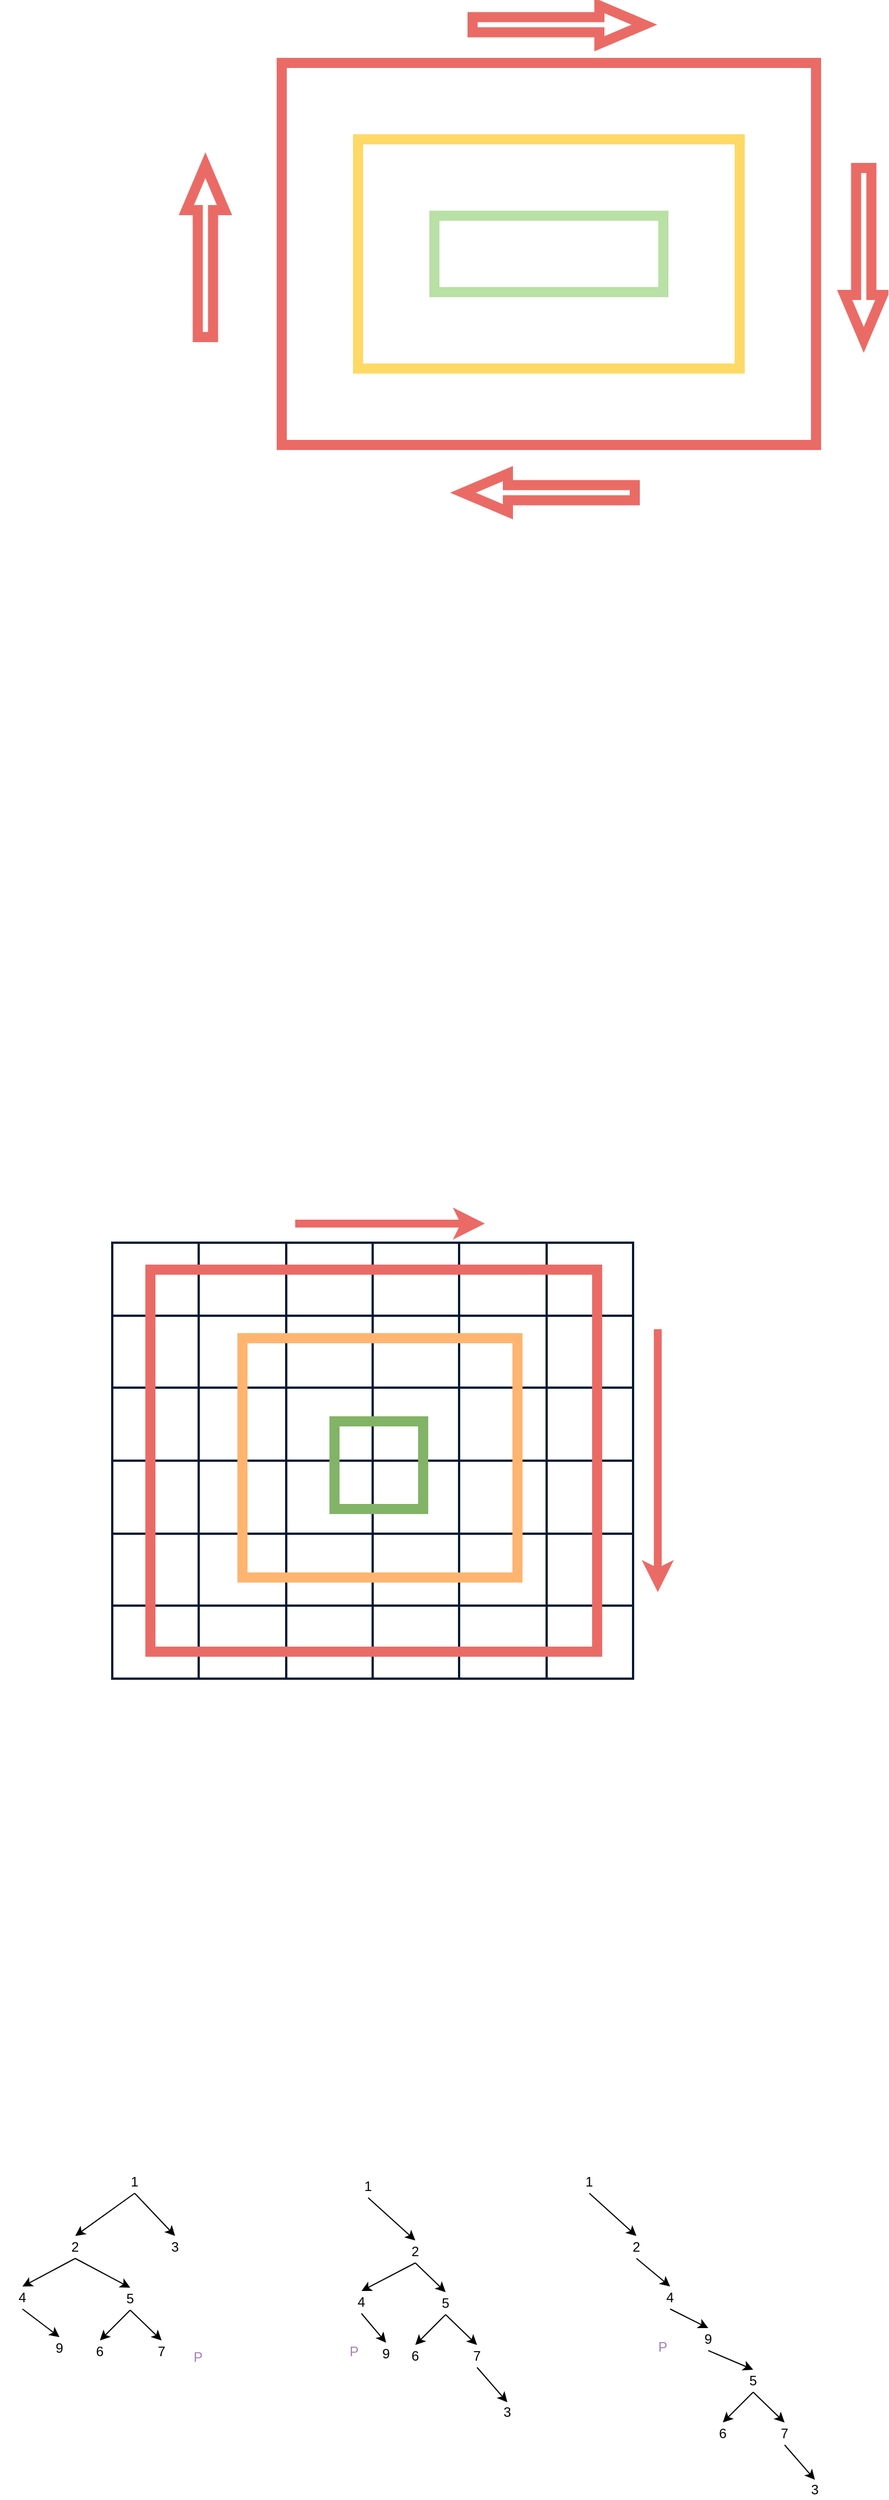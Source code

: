 <mxfile version="15.2.9" type="github">
  <diagram id="U9qS648LNUdXtWwY6QcD" name="Page-1">
    <mxGraphModel dx="1038" dy="547" grid="0" gridSize="17" guides="1" tooltips="1" connect="1" arrows="1" fold="1" page="1" pageScale="1" pageWidth="827" pageHeight="1169" math="0" shadow="0">
      <root>
        <mxCell id="0" />
        <mxCell id="1" parent="0" />
        <mxCell id="KkrfMwuoCl2bvRBsmuHm-3" value="" style="rounded=0;whiteSpace=wrap;html=1;fillColor=none;strokeWidth=9;strokeColor=#EA6B66;" parent="1" vertex="1">
          <mxGeometry x="306" y="170" width="476" height="340" as="geometry" />
        </mxCell>
        <mxCell id="KkrfMwuoCl2bvRBsmuHm-4" value="" style="rounded=0;whiteSpace=wrap;html=1;fillColor=none;strokeWidth=9;strokeColor=#FFD966;" parent="1" vertex="1">
          <mxGeometry x="374" y="238" width="340" height="204" as="geometry" />
        </mxCell>
        <mxCell id="KkrfMwuoCl2bvRBsmuHm-5" value="" style="rounded=0;whiteSpace=wrap;html=1;fillColor=none;strokeWidth=9;strokeColor=#B9E0A5;" parent="1" vertex="1">
          <mxGeometry x="442" y="306" width="204" height="68" as="geometry" />
        </mxCell>
        <mxCell id="KkrfMwuoCl2bvRBsmuHm-6" value="" style="html=1;shadow=0;dashed=0;align=center;verticalAlign=middle;shape=mxgraph.arrows2.arrow;dy=0.6;dx=40;notch=0;strokeWidth=9;fillColor=none;strokeColor=#EA6B66;" parent="1" vertex="1">
          <mxGeometry x="476" y="119" width="153" height="34" as="geometry" />
        </mxCell>
        <mxCell id="KkrfMwuoCl2bvRBsmuHm-7" value="" style="html=1;shadow=0;dashed=0;align=center;verticalAlign=middle;shape=mxgraph.arrows2.arrow;dy=0.6;dx=40;notch=0;strokeWidth=9;fillColor=none;strokeColor=#EA6B66;rotation=90;" parent="1" vertex="1">
          <mxGeometry x="748" y="323" width="153" height="34" as="geometry" />
        </mxCell>
        <mxCell id="KkrfMwuoCl2bvRBsmuHm-8" value="" style="html=1;shadow=0;dashed=0;align=center;verticalAlign=middle;shape=mxgraph.arrows2.arrow;dy=0.6;dx=40;notch=0;strokeWidth=9;fillColor=none;strokeColor=#EA6B66;rotation=90;direction=south;" parent="1" vertex="1">
          <mxGeometry x="527" y="476" width="34" height="153" as="geometry" />
        </mxCell>
        <mxCell id="KkrfMwuoCl2bvRBsmuHm-9" value="" style="html=1;shadow=0;dashed=0;align=center;verticalAlign=middle;shape=mxgraph.arrows2.arrow;dy=0.6;dx=40;notch=0;strokeWidth=9;fillColor=none;strokeColor=#EA6B66;rotation=-180;direction=south;" parent="1" vertex="1">
          <mxGeometry x="221" y="261" width="34" height="153" as="geometry" />
        </mxCell>
        <mxCell id="KkrfMwuoCl2bvRBsmuHm-11" value="" style="shape=table;html=1;whiteSpace=wrap;startSize=0;container=1;collapsible=0;childLayout=tableLayout;strokeWidth=2;fillColor=none;strokeColor=#001933;" parent="1" vertex="1">
          <mxGeometry x="155" y="1220" width="232" height="194" as="geometry" />
        </mxCell>
        <mxCell id="KkrfMwuoCl2bvRBsmuHm-12" value="" style="shape=partialRectangle;html=1;whiteSpace=wrap;collapsible=0;dropTarget=0;pointerEvents=0;fillColor=none;top=0;left=0;bottom=0;right=0;points=[[0,0.5],[1,0.5]];portConstraint=eastwest;" parent="KkrfMwuoCl2bvRBsmuHm-11" vertex="1">
          <mxGeometry width="232" height="65" as="geometry" />
        </mxCell>
        <mxCell id="KkrfMwuoCl2bvRBsmuHm-13" value="" style="shape=partialRectangle;html=1;whiteSpace=wrap;connectable=0;fillColor=none;top=0;left=0;bottom=0;right=0;overflow=hidden;pointerEvents=1;" parent="KkrfMwuoCl2bvRBsmuHm-12" vertex="1">
          <mxGeometry width="77" height="65" as="geometry" />
        </mxCell>
        <mxCell id="KkrfMwuoCl2bvRBsmuHm-14" value="" style="shape=partialRectangle;html=1;whiteSpace=wrap;connectable=0;fillColor=none;top=0;left=0;bottom=0;right=0;overflow=hidden;pointerEvents=1;" parent="KkrfMwuoCl2bvRBsmuHm-12" vertex="1">
          <mxGeometry x="77" width="78" height="65" as="geometry" />
        </mxCell>
        <mxCell id="KkrfMwuoCl2bvRBsmuHm-15" value="" style="shape=partialRectangle;html=1;whiteSpace=wrap;connectable=0;fillColor=none;top=0;left=0;bottom=0;right=0;overflow=hidden;pointerEvents=1;" parent="KkrfMwuoCl2bvRBsmuHm-12" vertex="1">
          <mxGeometry x="155" width="77" height="65" as="geometry" />
        </mxCell>
        <mxCell id="KkrfMwuoCl2bvRBsmuHm-16" value="" style="shape=partialRectangle;html=1;whiteSpace=wrap;collapsible=0;dropTarget=0;pointerEvents=0;fillColor=none;top=0;left=0;bottom=0;right=0;points=[[0,0.5],[1,0.5]];portConstraint=eastwest;" parent="KkrfMwuoCl2bvRBsmuHm-11" vertex="1">
          <mxGeometry y="65" width="232" height="64" as="geometry" />
        </mxCell>
        <mxCell id="KkrfMwuoCl2bvRBsmuHm-17" value="" style="shape=partialRectangle;html=1;whiteSpace=wrap;connectable=0;fillColor=none;top=0;left=0;bottom=0;right=0;overflow=hidden;pointerEvents=1;" parent="KkrfMwuoCl2bvRBsmuHm-16" vertex="1">
          <mxGeometry width="77" height="64" as="geometry" />
        </mxCell>
        <mxCell id="KkrfMwuoCl2bvRBsmuHm-18" value="" style="shape=partialRectangle;html=1;whiteSpace=wrap;connectable=0;fillColor=none;top=0;left=0;bottom=0;right=0;overflow=hidden;pointerEvents=1;" parent="KkrfMwuoCl2bvRBsmuHm-16" vertex="1">
          <mxGeometry x="77" width="78" height="64" as="geometry" />
        </mxCell>
        <mxCell id="KkrfMwuoCl2bvRBsmuHm-19" value="" style="shape=partialRectangle;html=1;whiteSpace=wrap;connectable=0;fillColor=none;top=0;left=0;bottom=0;right=0;overflow=hidden;pointerEvents=1;" parent="KkrfMwuoCl2bvRBsmuHm-16" vertex="1">
          <mxGeometry x="155" width="77" height="64" as="geometry" />
        </mxCell>
        <mxCell id="KkrfMwuoCl2bvRBsmuHm-20" value="" style="shape=partialRectangle;html=1;whiteSpace=wrap;collapsible=0;dropTarget=0;pointerEvents=0;fillColor=none;top=0;left=0;bottom=0;right=0;points=[[0,0.5],[1,0.5]];portConstraint=eastwest;" parent="KkrfMwuoCl2bvRBsmuHm-11" vertex="1">
          <mxGeometry y="129" width="232" height="65" as="geometry" />
        </mxCell>
        <mxCell id="KkrfMwuoCl2bvRBsmuHm-21" value="" style="shape=partialRectangle;html=1;whiteSpace=wrap;connectable=0;fillColor=none;top=0;left=0;bottom=0;right=0;overflow=hidden;pointerEvents=1;" parent="KkrfMwuoCl2bvRBsmuHm-20" vertex="1">
          <mxGeometry width="77" height="65" as="geometry" />
        </mxCell>
        <mxCell id="KkrfMwuoCl2bvRBsmuHm-22" value="" style="shape=partialRectangle;html=1;whiteSpace=wrap;connectable=0;fillColor=none;top=0;left=0;bottom=0;right=0;overflow=hidden;pointerEvents=1;" parent="KkrfMwuoCl2bvRBsmuHm-20" vertex="1">
          <mxGeometry x="77" width="78" height="65" as="geometry" />
        </mxCell>
        <mxCell id="KkrfMwuoCl2bvRBsmuHm-23" value="" style="shape=partialRectangle;html=1;whiteSpace=wrap;connectable=0;fillColor=none;top=0;left=0;bottom=0;right=0;overflow=hidden;pointerEvents=1;" parent="KkrfMwuoCl2bvRBsmuHm-20" vertex="1">
          <mxGeometry x="155" width="77" height="65" as="geometry" />
        </mxCell>
        <mxCell id="KkrfMwuoCl2bvRBsmuHm-24" value="" style="shape=table;html=1;whiteSpace=wrap;startSize=0;container=1;collapsible=0;childLayout=tableLayout;strokeWidth=2;fillColor=none;strokeColor=#001933;" parent="1" vertex="1">
          <mxGeometry x="387" y="1220" width="232" height="194" as="geometry" />
        </mxCell>
        <mxCell id="KkrfMwuoCl2bvRBsmuHm-25" value="" style="shape=partialRectangle;html=1;whiteSpace=wrap;collapsible=0;dropTarget=0;pointerEvents=0;fillColor=none;top=0;left=0;bottom=0;right=0;points=[[0,0.5],[1,0.5]];portConstraint=eastwest;" parent="KkrfMwuoCl2bvRBsmuHm-24" vertex="1">
          <mxGeometry width="232" height="65" as="geometry" />
        </mxCell>
        <mxCell id="KkrfMwuoCl2bvRBsmuHm-26" value="" style="shape=partialRectangle;html=1;whiteSpace=wrap;connectable=0;fillColor=none;top=0;left=0;bottom=0;right=0;overflow=hidden;pointerEvents=1;" parent="KkrfMwuoCl2bvRBsmuHm-25" vertex="1">
          <mxGeometry width="77" height="65" as="geometry" />
        </mxCell>
        <mxCell id="KkrfMwuoCl2bvRBsmuHm-27" value="" style="shape=partialRectangle;html=1;whiteSpace=wrap;connectable=0;fillColor=none;top=0;left=0;bottom=0;right=0;overflow=hidden;pointerEvents=1;" parent="KkrfMwuoCl2bvRBsmuHm-25" vertex="1">
          <mxGeometry x="77" width="78" height="65" as="geometry" />
        </mxCell>
        <mxCell id="KkrfMwuoCl2bvRBsmuHm-28" value="" style="shape=partialRectangle;html=1;whiteSpace=wrap;connectable=0;fillColor=none;top=0;left=0;bottom=0;right=0;overflow=hidden;pointerEvents=1;" parent="KkrfMwuoCl2bvRBsmuHm-25" vertex="1">
          <mxGeometry x="155" width="77" height="65" as="geometry" />
        </mxCell>
        <mxCell id="KkrfMwuoCl2bvRBsmuHm-29" value="" style="shape=partialRectangle;html=1;whiteSpace=wrap;collapsible=0;dropTarget=0;pointerEvents=0;fillColor=none;top=0;left=0;bottom=0;right=0;points=[[0,0.5],[1,0.5]];portConstraint=eastwest;" parent="KkrfMwuoCl2bvRBsmuHm-24" vertex="1">
          <mxGeometry y="65" width="232" height="64" as="geometry" />
        </mxCell>
        <mxCell id="KkrfMwuoCl2bvRBsmuHm-30" value="" style="shape=partialRectangle;html=1;whiteSpace=wrap;connectable=0;fillColor=none;top=0;left=0;bottom=0;right=0;overflow=hidden;pointerEvents=1;" parent="KkrfMwuoCl2bvRBsmuHm-29" vertex="1">
          <mxGeometry width="77" height="64" as="geometry" />
        </mxCell>
        <mxCell id="KkrfMwuoCl2bvRBsmuHm-31" value="" style="shape=partialRectangle;html=1;whiteSpace=wrap;connectable=0;fillColor=none;top=0;left=0;bottom=0;right=0;overflow=hidden;pointerEvents=1;" parent="KkrfMwuoCl2bvRBsmuHm-29" vertex="1">
          <mxGeometry x="77" width="78" height="64" as="geometry" />
        </mxCell>
        <mxCell id="KkrfMwuoCl2bvRBsmuHm-32" value="" style="shape=partialRectangle;html=1;whiteSpace=wrap;connectable=0;fillColor=none;top=0;left=0;bottom=0;right=0;overflow=hidden;pointerEvents=1;" parent="KkrfMwuoCl2bvRBsmuHm-29" vertex="1">
          <mxGeometry x="155" width="77" height="64" as="geometry" />
        </mxCell>
        <mxCell id="KkrfMwuoCl2bvRBsmuHm-33" value="" style="shape=partialRectangle;html=1;whiteSpace=wrap;collapsible=0;dropTarget=0;pointerEvents=0;fillColor=none;top=0;left=0;bottom=0;right=0;points=[[0,0.5],[1,0.5]];portConstraint=eastwest;" parent="KkrfMwuoCl2bvRBsmuHm-24" vertex="1">
          <mxGeometry y="129" width="232" height="65" as="geometry" />
        </mxCell>
        <mxCell id="KkrfMwuoCl2bvRBsmuHm-34" value="" style="shape=partialRectangle;html=1;whiteSpace=wrap;connectable=0;fillColor=none;top=0;left=0;bottom=0;right=0;overflow=hidden;pointerEvents=1;" parent="KkrfMwuoCl2bvRBsmuHm-33" vertex="1">
          <mxGeometry width="77" height="65" as="geometry" />
        </mxCell>
        <mxCell id="KkrfMwuoCl2bvRBsmuHm-35" value="" style="shape=partialRectangle;html=1;whiteSpace=wrap;connectable=0;fillColor=none;top=0;left=0;bottom=0;right=0;overflow=hidden;pointerEvents=1;" parent="KkrfMwuoCl2bvRBsmuHm-33" vertex="1">
          <mxGeometry x="77" width="78" height="65" as="geometry" />
        </mxCell>
        <mxCell id="KkrfMwuoCl2bvRBsmuHm-36" value="" style="shape=partialRectangle;html=1;whiteSpace=wrap;connectable=0;fillColor=none;top=0;left=0;bottom=0;right=0;overflow=hidden;pointerEvents=1;" parent="KkrfMwuoCl2bvRBsmuHm-33" vertex="1">
          <mxGeometry x="155" width="77" height="65" as="geometry" />
        </mxCell>
        <mxCell id="KkrfMwuoCl2bvRBsmuHm-37" value="" style="shape=table;html=1;whiteSpace=wrap;startSize=0;container=1;collapsible=0;childLayout=tableLayout;strokeWidth=2;fillColor=none;strokeColor=#001933;" parent="1" vertex="1">
          <mxGeometry x="155" y="1414" width="232" height="194" as="geometry" />
        </mxCell>
        <mxCell id="KkrfMwuoCl2bvRBsmuHm-38" value="" style="shape=partialRectangle;html=1;whiteSpace=wrap;collapsible=0;dropTarget=0;pointerEvents=0;fillColor=none;top=0;left=0;bottom=0;right=0;points=[[0,0.5],[1,0.5]];portConstraint=eastwest;" parent="KkrfMwuoCl2bvRBsmuHm-37" vertex="1">
          <mxGeometry width="232" height="65" as="geometry" />
        </mxCell>
        <mxCell id="KkrfMwuoCl2bvRBsmuHm-39" value="" style="shape=partialRectangle;html=1;whiteSpace=wrap;connectable=0;fillColor=none;top=0;left=0;bottom=0;right=0;overflow=hidden;pointerEvents=1;" parent="KkrfMwuoCl2bvRBsmuHm-38" vertex="1">
          <mxGeometry width="77" height="65" as="geometry" />
        </mxCell>
        <mxCell id="KkrfMwuoCl2bvRBsmuHm-40" value="" style="shape=partialRectangle;html=1;whiteSpace=wrap;connectable=0;fillColor=none;top=0;left=0;bottom=0;right=0;overflow=hidden;pointerEvents=1;" parent="KkrfMwuoCl2bvRBsmuHm-38" vertex="1">
          <mxGeometry x="77" width="78" height="65" as="geometry" />
        </mxCell>
        <mxCell id="KkrfMwuoCl2bvRBsmuHm-41" value="" style="shape=partialRectangle;html=1;whiteSpace=wrap;connectable=0;fillColor=none;top=0;left=0;bottom=0;right=0;overflow=hidden;pointerEvents=1;" parent="KkrfMwuoCl2bvRBsmuHm-38" vertex="1">
          <mxGeometry x="155" width="77" height="65" as="geometry" />
        </mxCell>
        <mxCell id="KkrfMwuoCl2bvRBsmuHm-42" value="" style="shape=partialRectangle;html=1;whiteSpace=wrap;collapsible=0;dropTarget=0;pointerEvents=0;fillColor=none;top=0;left=0;bottom=0;right=0;points=[[0,0.5],[1,0.5]];portConstraint=eastwest;" parent="KkrfMwuoCl2bvRBsmuHm-37" vertex="1">
          <mxGeometry y="65" width="232" height="64" as="geometry" />
        </mxCell>
        <mxCell id="KkrfMwuoCl2bvRBsmuHm-43" value="" style="shape=partialRectangle;html=1;whiteSpace=wrap;connectable=0;fillColor=none;top=0;left=0;bottom=0;right=0;overflow=hidden;pointerEvents=1;" parent="KkrfMwuoCl2bvRBsmuHm-42" vertex="1">
          <mxGeometry width="77" height="64" as="geometry" />
        </mxCell>
        <mxCell id="KkrfMwuoCl2bvRBsmuHm-44" value="" style="shape=partialRectangle;html=1;whiteSpace=wrap;connectable=0;fillColor=none;top=0;left=0;bottom=0;right=0;overflow=hidden;pointerEvents=1;" parent="KkrfMwuoCl2bvRBsmuHm-42" vertex="1">
          <mxGeometry x="77" width="78" height="64" as="geometry" />
        </mxCell>
        <mxCell id="KkrfMwuoCl2bvRBsmuHm-45" value="" style="shape=partialRectangle;html=1;whiteSpace=wrap;connectable=0;fillColor=none;top=0;left=0;bottom=0;right=0;overflow=hidden;pointerEvents=1;" parent="KkrfMwuoCl2bvRBsmuHm-42" vertex="1">
          <mxGeometry x="155" width="77" height="64" as="geometry" />
        </mxCell>
        <mxCell id="KkrfMwuoCl2bvRBsmuHm-46" value="" style="shape=partialRectangle;html=1;whiteSpace=wrap;collapsible=0;dropTarget=0;pointerEvents=0;fillColor=none;top=0;left=0;bottom=0;right=0;points=[[0,0.5],[1,0.5]];portConstraint=eastwest;" parent="KkrfMwuoCl2bvRBsmuHm-37" vertex="1">
          <mxGeometry y="129" width="232" height="65" as="geometry" />
        </mxCell>
        <mxCell id="KkrfMwuoCl2bvRBsmuHm-47" value="" style="shape=partialRectangle;html=1;whiteSpace=wrap;connectable=0;fillColor=none;top=0;left=0;bottom=0;right=0;overflow=hidden;pointerEvents=1;" parent="KkrfMwuoCl2bvRBsmuHm-46" vertex="1">
          <mxGeometry width="77" height="65" as="geometry" />
        </mxCell>
        <mxCell id="KkrfMwuoCl2bvRBsmuHm-48" value="" style="shape=partialRectangle;html=1;whiteSpace=wrap;connectable=0;fillColor=none;top=0;left=0;bottom=0;right=0;overflow=hidden;pointerEvents=1;" parent="KkrfMwuoCl2bvRBsmuHm-46" vertex="1">
          <mxGeometry x="77" width="78" height="65" as="geometry" />
        </mxCell>
        <mxCell id="KkrfMwuoCl2bvRBsmuHm-49" value="" style="shape=partialRectangle;html=1;whiteSpace=wrap;connectable=0;fillColor=none;top=0;left=0;bottom=0;right=0;overflow=hidden;pointerEvents=1;" parent="KkrfMwuoCl2bvRBsmuHm-46" vertex="1">
          <mxGeometry x="155" width="77" height="65" as="geometry" />
        </mxCell>
        <mxCell id="KkrfMwuoCl2bvRBsmuHm-50" value="" style="shape=table;html=1;whiteSpace=wrap;startSize=0;container=1;collapsible=0;childLayout=tableLayout;strokeWidth=2;fillColor=none;strokeColor=#001933;" parent="1" vertex="1">
          <mxGeometry x="387" y="1414" width="232" height="194" as="geometry" />
        </mxCell>
        <mxCell id="KkrfMwuoCl2bvRBsmuHm-51" value="" style="shape=partialRectangle;html=1;whiteSpace=wrap;collapsible=0;dropTarget=0;pointerEvents=0;fillColor=none;top=0;left=0;bottom=0;right=0;points=[[0,0.5],[1,0.5]];portConstraint=eastwest;" parent="KkrfMwuoCl2bvRBsmuHm-50" vertex="1">
          <mxGeometry width="232" height="65" as="geometry" />
        </mxCell>
        <mxCell id="KkrfMwuoCl2bvRBsmuHm-52" value="" style="shape=partialRectangle;html=1;whiteSpace=wrap;connectable=0;fillColor=none;top=0;left=0;bottom=0;right=0;overflow=hidden;pointerEvents=1;" parent="KkrfMwuoCl2bvRBsmuHm-51" vertex="1">
          <mxGeometry width="77" height="65" as="geometry" />
        </mxCell>
        <mxCell id="KkrfMwuoCl2bvRBsmuHm-53" value="" style="shape=partialRectangle;html=1;whiteSpace=wrap;connectable=0;fillColor=none;top=0;left=0;bottom=0;right=0;overflow=hidden;pointerEvents=1;" parent="KkrfMwuoCl2bvRBsmuHm-51" vertex="1">
          <mxGeometry x="77" width="78" height="65" as="geometry" />
        </mxCell>
        <mxCell id="KkrfMwuoCl2bvRBsmuHm-54" value="" style="shape=partialRectangle;html=1;whiteSpace=wrap;connectable=0;fillColor=none;top=0;left=0;bottom=0;right=0;overflow=hidden;pointerEvents=1;" parent="KkrfMwuoCl2bvRBsmuHm-51" vertex="1">
          <mxGeometry x="155" width="77" height="65" as="geometry" />
        </mxCell>
        <mxCell id="KkrfMwuoCl2bvRBsmuHm-55" value="" style="shape=partialRectangle;html=1;whiteSpace=wrap;collapsible=0;dropTarget=0;pointerEvents=0;fillColor=none;top=0;left=0;bottom=0;right=0;points=[[0,0.5],[1,0.5]];portConstraint=eastwest;" parent="KkrfMwuoCl2bvRBsmuHm-50" vertex="1">
          <mxGeometry y="65" width="232" height="64" as="geometry" />
        </mxCell>
        <mxCell id="KkrfMwuoCl2bvRBsmuHm-56" value="" style="shape=partialRectangle;html=1;whiteSpace=wrap;connectable=0;fillColor=none;top=0;left=0;bottom=0;right=0;overflow=hidden;pointerEvents=1;" parent="KkrfMwuoCl2bvRBsmuHm-55" vertex="1">
          <mxGeometry width="77" height="64" as="geometry" />
        </mxCell>
        <mxCell id="KkrfMwuoCl2bvRBsmuHm-57" value="" style="shape=partialRectangle;html=1;whiteSpace=wrap;connectable=0;fillColor=none;top=0;left=0;bottom=0;right=0;overflow=hidden;pointerEvents=1;" parent="KkrfMwuoCl2bvRBsmuHm-55" vertex="1">
          <mxGeometry x="77" width="78" height="64" as="geometry" />
        </mxCell>
        <mxCell id="KkrfMwuoCl2bvRBsmuHm-58" value="" style="shape=partialRectangle;html=1;whiteSpace=wrap;connectable=0;fillColor=none;top=0;left=0;bottom=0;right=0;overflow=hidden;pointerEvents=1;" parent="KkrfMwuoCl2bvRBsmuHm-55" vertex="1">
          <mxGeometry x="155" width="77" height="64" as="geometry" />
        </mxCell>
        <mxCell id="KkrfMwuoCl2bvRBsmuHm-59" value="" style="shape=partialRectangle;html=1;whiteSpace=wrap;collapsible=0;dropTarget=0;pointerEvents=0;fillColor=none;top=0;left=0;bottom=0;right=0;points=[[0,0.5],[1,0.5]];portConstraint=eastwest;" parent="KkrfMwuoCl2bvRBsmuHm-50" vertex="1">
          <mxGeometry y="129" width="232" height="65" as="geometry" />
        </mxCell>
        <mxCell id="KkrfMwuoCl2bvRBsmuHm-60" value="" style="shape=partialRectangle;html=1;whiteSpace=wrap;connectable=0;fillColor=none;top=0;left=0;bottom=0;right=0;overflow=hidden;pointerEvents=1;" parent="KkrfMwuoCl2bvRBsmuHm-59" vertex="1">
          <mxGeometry width="77" height="65" as="geometry" />
        </mxCell>
        <mxCell id="KkrfMwuoCl2bvRBsmuHm-61" value="" style="shape=partialRectangle;html=1;whiteSpace=wrap;connectable=0;fillColor=none;top=0;left=0;bottom=0;right=0;overflow=hidden;pointerEvents=1;" parent="KkrfMwuoCl2bvRBsmuHm-59" vertex="1">
          <mxGeometry x="77" width="78" height="65" as="geometry" />
        </mxCell>
        <mxCell id="KkrfMwuoCl2bvRBsmuHm-62" value="" style="shape=partialRectangle;html=1;whiteSpace=wrap;connectable=0;fillColor=none;top=0;left=0;bottom=0;right=0;overflow=hidden;pointerEvents=1;" parent="KkrfMwuoCl2bvRBsmuHm-59" vertex="1">
          <mxGeometry x="155" width="77" height="65" as="geometry" />
        </mxCell>
        <mxCell id="KkrfMwuoCl2bvRBsmuHm-63" value="" style="rounded=0;whiteSpace=wrap;html=1;fillColor=none;strokeWidth=9;strokeColor=#EA6B66;" parent="1" vertex="1">
          <mxGeometry x="189" y="1244" width="398" height="340" as="geometry" />
        </mxCell>
        <mxCell id="KkrfMwuoCl2bvRBsmuHm-64" value="" style="rounded=0;whiteSpace=wrap;html=1;strokeWidth=9;fillColor=none;strokeColor=#FFB570;" parent="1" vertex="1">
          <mxGeometry x="271" y="1305" width="245" height="213" as="geometry" />
        </mxCell>
        <mxCell id="KkrfMwuoCl2bvRBsmuHm-65" value="" style="rounded=0;whiteSpace=wrap;html=1;strokeWidth=9;strokeColor=#82b366;fillColor=none;" parent="1" vertex="1">
          <mxGeometry x="353" y="1379" width="79" height="78" as="geometry" />
        </mxCell>
        <mxCell id="KkrfMwuoCl2bvRBsmuHm-66" value="" style="endArrow=classic;html=1;strokeColor=#EA6B66;strokeWidth=7;" parent="1" edge="1">
          <mxGeometry width="50" height="50" relative="1" as="geometry">
            <mxPoint x="318" y="1203" as="sourcePoint" />
            <mxPoint x="487" y="1203" as="targetPoint" />
          </mxGeometry>
        </mxCell>
        <mxCell id="KkrfMwuoCl2bvRBsmuHm-68" value="" style="endArrow=classic;html=1;strokeColor=#EA6B66;strokeWidth=7;" parent="1" edge="1">
          <mxGeometry width="50" height="50" relative="1" as="geometry">
            <mxPoint x="641" y="1297" as="sourcePoint" />
            <mxPoint x="641" y="1531" as="targetPoint" />
          </mxGeometry>
        </mxCell>
        <mxCell id="KplKHyqBT0ppSrYQ8UM7-11" style="edgeStyle=none;rounded=0;orthogonalLoop=1;jettySize=auto;html=1;exitX=0.5;exitY=1;exitDx=0;exitDy=0;entryX=0.5;entryY=0;entryDx=0;entryDy=0;" edge="1" parent="1" source="KplKHyqBT0ppSrYQ8UM7-1" target="KplKHyqBT0ppSrYQ8UM7-4">
          <mxGeometry relative="1" as="geometry" />
        </mxCell>
        <mxCell id="KplKHyqBT0ppSrYQ8UM7-1" value="1" style="text;html=1;strokeColor=none;fillColor=none;align=center;verticalAlign=middle;whiteSpace=wrap;rounded=0;" vertex="1" parent="1">
          <mxGeometry x="155" y="2046" width="40" height="20" as="geometry" />
        </mxCell>
        <mxCell id="KplKHyqBT0ppSrYQ8UM7-2" value="" style="endArrow=classic;html=1;exitX=0.5;exitY=1;exitDx=0;exitDy=0;entryX=0.5;entryY=0;entryDx=0;entryDy=0;" edge="1" parent="1" source="KplKHyqBT0ppSrYQ8UM7-1" target="KplKHyqBT0ppSrYQ8UM7-3">
          <mxGeometry width="50" height="50" relative="1" as="geometry">
            <mxPoint x="403" y="2305" as="sourcePoint" />
            <mxPoint x="152" y="2104" as="targetPoint" />
          </mxGeometry>
        </mxCell>
        <mxCell id="KplKHyqBT0ppSrYQ8UM7-9" style="rounded=0;orthogonalLoop=1;jettySize=auto;html=1;exitX=0.5;exitY=1;exitDx=0;exitDy=0;entryX=0.5;entryY=0;entryDx=0;entryDy=0;" edge="1" parent="1" source="KplKHyqBT0ppSrYQ8UM7-3" target="KplKHyqBT0ppSrYQ8UM7-5">
          <mxGeometry relative="1" as="geometry" />
        </mxCell>
        <mxCell id="KplKHyqBT0ppSrYQ8UM7-12" style="edgeStyle=none;rounded=0;orthogonalLoop=1;jettySize=auto;html=1;exitX=0.5;exitY=1;exitDx=0;exitDy=0;entryX=0.5;entryY=0;entryDx=0;entryDy=0;" edge="1" parent="1" source="KplKHyqBT0ppSrYQ8UM7-3" target="KplKHyqBT0ppSrYQ8UM7-6">
          <mxGeometry relative="1" as="geometry" />
        </mxCell>
        <mxCell id="KplKHyqBT0ppSrYQ8UM7-3" value="2" style="text;html=1;strokeColor=none;fillColor=none;align=center;verticalAlign=middle;whiteSpace=wrap;rounded=0;" vertex="1" parent="1">
          <mxGeometry x="102" y="2104" width="40" height="20" as="geometry" />
        </mxCell>
        <mxCell id="KplKHyqBT0ppSrYQ8UM7-4" value="3" style="text;html=1;strokeColor=none;fillColor=none;align=center;verticalAlign=middle;whiteSpace=wrap;rounded=0;" vertex="1" parent="1">
          <mxGeometry x="191" y="2104" width="40" height="20" as="geometry" />
        </mxCell>
        <mxCell id="KplKHyqBT0ppSrYQ8UM7-34" style="edgeStyle=none;rounded=0;orthogonalLoop=1;jettySize=auto;html=1;exitX=0.5;exitY=1;exitDx=0;exitDy=0;entryX=0.5;entryY=0;entryDx=0;entryDy=0;" edge="1" parent="1" source="KplKHyqBT0ppSrYQ8UM7-5" target="KplKHyqBT0ppSrYQ8UM7-33">
          <mxGeometry relative="1" as="geometry" />
        </mxCell>
        <mxCell id="KplKHyqBT0ppSrYQ8UM7-5" value="4&lt;span style=&quot;color: rgba(0 , 0 , 0 , 0) ; font-family: monospace ; font-size: 0px&quot;&gt;%3CmxGraphModel%3E%3Croot%3E%3CmxCell%20id%3D%220%22%2F%3E%3CmxCell%20id%3D%221%22%20parent%3D%220%22%2F%3E%3CmxCell%20id%3D%222%22%20value%3D%222%22%20style%3D%22text%3Bhtml%3D1%3BstrokeColor%3Dnone%3BfillColor%3Dnone%3Balign%3Dcenter%3BverticalAlign%3Dmiddle%3BwhiteSpace%3Dwrap%3Brounded%3D0%3B%22%20vertex%3D%221%22%20parent%3D%221%22%3E%3CmxGeometry%20x%3D%22244%22%20y%3D%222236%22%20width%3D%2240%22%20height%3D%2220%22%20as%3D%22geometry%22%2F%3E%3C%2FmxCell%3E%3C%2Froot%3E%3C%2FmxGraphModel%3E&lt;/span&gt;&lt;span style=&quot;color: rgba(0 , 0 , 0 , 0) ; font-family: monospace ; font-size: 0px&quot;&gt;%3CmxGraphModel%3E%3Croot%3E%3CmxCell%20id%3D%220%22%2F%3E%3CmxCell%20id%3D%221%22%20parent%3D%220%22%2F%3E%3CmxCell%20id%3D%222%22%20value%3D%222%22%20style%3D%22text%3Bhtml%3D1%3BstrokeColor%3Dnone%3BfillColor%3Dnone%3Balign%3Dcenter%3BverticalAlign%3Dmiddle%3BwhiteSpace%3Dwrap%3Brounded%3D0%3B%22%20vertex%3D%221%22%20parent%3D%221%22%3E%3CmxGeometry%20x%3D%22244%22%20y%3D%222236%22%20width%3D%2240%22%20height%3D%2220%22%20as%3D%22geometry%22%2F%3E%3C%2FmxCell%3E%3C%2Froot%3E%3C%2FmxGraphModel%3E&lt;/span&gt;" style="text;html=1;strokeColor=none;fillColor=none;align=center;verticalAlign=middle;whiteSpace=wrap;rounded=0;" vertex="1" parent="1">
          <mxGeometry x="55" y="2149" width="40" height="20" as="geometry" />
        </mxCell>
        <mxCell id="KplKHyqBT0ppSrYQ8UM7-13" style="edgeStyle=none;rounded=0;orthogonalLoop=1;jettySize=auto;html=1;exitX=0.5;exitY=1;exitDx=0;exitDy=0;entryX=0.5;entryY=0;entryDx=0;entryDy=0;" edge="1" parent="1" source="KplKHyqBT0ppSrYQ8UM7-6" target="KplKHyqBT0ppSrYQ8UM7-7">
          <mxGeometry relative="1" as="geometry" />
        </mxCell>
        <mxCell id="KplKHyqBT0ppSrYQ8UM7-14" style="edgeStyle=none;rounded=0;orthogonalLoop=1;jettySize=auto;html=1;exitX=0.5;exitY=1;exitDx=0;exitDy=0;entryX=0.5;entryY=0;entryDx=0;entryDy=0;" edge="1" parent="1" source="KplKHyqBT0ppSrYQ8UM7-6" target="KplKHyqBT0ppSrYQ8UM7-8">
          <mxGeometry relative="1" as="geometry" />
        </mxCell>
        <mxCell id="KplKHyqBT0ppSrYQ8UM7-6" value="5" style="text;html=1;strokeColor=none;fillColor=none;align=center;verticalAlign=middle;whiteSpace=wrap;rounded=0;" vertex="1" parent="1">
          <mxGeometry x="151" y="2150" width="40" height="20" as="geometry" />
        </mxCell>
        <mxCell id="KplKHyqBT0ppSrYQ8UM7-7" value="6" style="text;html=1;strokeColor=none;fillColor=none;align=center;verticalAlign=middle;whiteSpace=wrap;rounded=0;" vertex="1" parent="1">
          <mxGeometry x="124" y="2197" width="40" height="20" as="geometry" />
        </mxCell>
        <mxCell id="KplKHyqBT0ppSrYQ8UM7-8" value="7" style="text;html=1;strokeColor=none;fillColor=none;align=center;verticalAlign=middle;whiteSpace=wrap;rounded=0;" vertex="1" parent="1">
          <mxGeometry x="179" y="2197" width="40" height="20" as="geometry" />
        </mxCell>
        <mxCell id="KplKHyqBT0ppSrYQ8UM7-17" value="&lt;font color=&quot;#a680b8&quot;&gt;P&lt;/font&gt;" style="text;html=1;align=center;verticalAlign=middle;resizable=0;points=[];autosize=1;strokeColor=none;fillColor=none;" vertex="1" parent="1">
          <mxGeometry x="222" y="2203" width="18" height="18" as="geometry" />
        </mxCell>
        <mxCell id="KplKHyqBT0ppSrYQ8UM7-19" value="1" style="text;html=1;strokeColor=none;fillColor=none;align=center;verticalAlign=middle;whiteSpace=wrap;rounded=0;" vertex="1" parent="1">
          <mxGeometry x="363" y="2050" width="40" height="20" as="geometry" />
        </mxCell>
        <mxCell id="KplKHyqBT0ppSrYQ8UM7-20" value="" style="endArrow=classic;html=1;exitX=0.5;exitY=1;exitDx=0;exitDy=0;entryX=0.5;entryY=0;entryDx=0;entryDy=0;" edge="1" parent="1" source="KplKHyqBT0ppSrYQ8UM7-19" target="KplKHyqBT0ppSrYQ8UM7-23">
          <mxGeometry width="50" height="50" relative="1" as="geometry">
            <mxPoint x="611" y="2309" as="sourcePoint" />
            <mxPoint x="360" y="2108" as="targetPoint" />
          </mxGeometry>
        </mxCell>
        <mxCell id="KplKHyqBT0ppSrYQ8UM7-21" style="rounded=0;orthogonalLoop=1;jettySize=auto;html=1;exitX=0.5;exitY=1;exitDx=0;exitDy=0;entryX=0.5;entryY=0;entryDx=0;entryDy=0;" edge="1" parent="1" source="KplKHyqBT0ppSrYQ8UM7-23" target="KplKHyqBT0ppSrYQ8UM7-24">
          <mxGeometry relative="1" as="geometry" />
        </mxCell>
        <mxCell id="KplKHyqBT0ppSrYQ8UM7-22" style="edgeStyle=none;rounded=0;orthogonalLoop=1;jettySize=auto;html=1;exitX=0.5;exitY=1;exitDx=0;exitDy=0;entryX=0.5;entryY=0;entryDx=0;entryDy=0;" edge="1" parent="1" source="KplKHyqBT0ppSrYQ8UM7-23" target="KplKHyqBT0ppSrYQ8UM7-27">
          <mxGeometry relative="1" as="geometry" />
        </mxCell>
        <mxCell id="KplKHyqBT0ppSrYQ8UM7-23" value="2" style="text;html=1;strokeColor=none;fillColor=none;align=center;verticalAlign=middle;whiteSpace=wrap;rounded=0;" vertex="1" parent="1">
          <mxGeometry x="405" y="2108" width="40" height="20" as="geometry" />
        </mxCell>
        <mxCell id="KplKHyqBT0ppSrYQ8UM7-24" value="4&lt;span style=&quot;color: rgba(0 , 0 , 0 , 0) ; font-family: monospace ; font-size: 0px&quot;&gt;%3CmxGraphModel%3E%3Croot%3E%3CmxCell%20id%3D%220%22%2F%3E%3CmxCell%20id%3D%221%22%20parent%3D%220%22%2F%3E%3CmxCell%20id%3D%222%22%20value%3D%222%22%20style%3D%22text%3Bhtml%3D1%3BstrokeColor%3Dnone%3BfillColor%3Dnone%3Balign%3Dcenter%3BverticalAlign%3Dmiddle%3BwhiteSpace%3Dwrap%3Brounded%3D0%3B%22%20vertex%3D%221%22%20parent%3D%221%22%3E%3CmxGeometry%20x%3D%22244%22%20y%3D%222236%22%20width%3D%2240%22%20height%3D%2220%22%20as%3D%22geometry%22%2F%3E%3C%2FmxCell%3E%3C%2Froot%3E%3C%2FmxGraphModel%3E&lt;/span&gt;&lt;span style=&quot;color: rgba(0 , 0 , 0 , 0) ; font-family: monospace ; font-size: 0px&quot;&gt;%3CmxGraphModel%3E%3Croot%3E%3CmxCell%20id%3D%220%22%2F%3E%3CmxCell%20id%3D%221%22%20parent%3D%220%22%2F%3E%3CmxCell%20id%3D%222%22%20value%3D%222%22%20style%3D%22text%3Bhtml%3D1%3BstrokeColor%3Dnone%3BfillColor%3Dnone%3Balign%3Dcenter%3BverticalAlign%3Dmiddle%3BwhiteSpace%3Dwrap%3Brounded%3D0%3B%22%20vertex%3D%221%22%20parent%3D%221%22%3E%3CmxGeometry%20x%3D%22244%22%20y%3D%222236%22%20width%3D%2240%22%20height%3D%2220%22%20as%3D%22geometry%22%2F%3E%3C%2FmxCell%3E%3C%2Froot%3E%3C%2FmxGraphModel%3E&lt;/span&gt;" style="text;html=1;strokeColor=none;fillColor=none;align=center;verticalAlign=middle;whiteSpace=wrap;rounded=0;" vertex="1" parent="1">
          <mxGeometry x="357" y="2153" width="40" height="20" as="geometry" />
        </mxCell>
        <mxCell id="KplKHyqBT0ppSrYQ8UM7-25" style="edgeStyle=none;rounded=0;orthogonalLoop=1;jettySize=auto;html=1;exitX=0.5;exitY=1;exitDx=0;exitDy=0;entryX=0.5;entryY=0;entryDx=0;entryDy=0;" edge="1" parent="1" source="KplKHyqBT0ppSrYQ8UM7-27" target="KplKHyqBT0ppSrYQ8UM7-28">
          <mxGeometry relative="1" as="geometry" />
        </mxCell>
        <mxCell id="KplKHyqBT0ppSrYQ8UM7-26" style="edgeStyle=none;rounded=0;orthogonalLoop=1;jettySize=auto;html=1;exitX=0.5;exitY=1;exitDx=0;exitDy=0;entryX=0.5;entryY=0;entryDx=0;entryDy=0;" edge="1" parent="1" source="KplKHyqBT0ppSrYQ8UM7-27" target="KplKHyqBT0ppSrYQ8UM7-29">
          <mxGeometry relative="1" as="geometry" />
        </mxCell>
        <mxCell id="KplKHyqBT0ppSrYQ8UM7-27" value="5" style="text;html=1;strokeColor=none;fillColor=none;align=center;verticalAlign=middle;whiteSpace=wrap;rounded=0;" vertex="1" parent="1">
          <mxGeometry x="432" y="2154" width="40" height="20" as="geometry" />
        </mxCell>
        <mxCell id="KplKHyqBT0ppSrYQ8UM7-28" value="6" style="text;html=1;strokeColor=none;fillColor=none;align=center;verticalAlign=middle;whiteSpace=wrap;rounded=0;" vertex="1" parent="1">
          <mxGeometry x="405" y="2201" width="40" height="20" as="geometry" />
        </mxCell>
        <mxCell id="KplKHyqBT0ppSrYQ8UM7-31" style="edgeStyle=none;rounded=0;orthogonalLoop=1;jettySize=auto;html=1;exitX=0.5;exitY=1;exitDx=0;exitDy=0;entryX=0.5;entryY=0;entryDx=0;entryDy=0;" edge="1" parent="1" source="KplKHyqBT0ppSrYQ8UM7-29" target="KplKHyqBT0ppSrYQ8UM7-30">
          <mxGeometry relative="1" as="geometry">
            <mxPoint x="476" y="2234" as="sourcePoint" />
          </mxGeometry>
        </mxCell>
        <mxCell id="KplKHyqBT0ppSrYQ8UM7-29" value="7" style="text;html=1;strokeColor=none;fillColor=none;align=center;verticalAlign=middle;whiteSpace=wrap;rounded=0;" vertex="1" parent="1">
          <mxGeometry x="460" y="2201" width="40" height="20" as="geometry" />
        </mxCell>
        <mxCell id="KplKHyqBT0ppSrYQ8UM7-30" value="3" style="text;html=1;strokeColor=none;fillColor=none;align=center;verticalAlign=middle;whiteSpace=wrap;rounded=0;" vertex="1" parent="1">
          <mxGeometry x="489" y="2252" width="36" height="17" as="geometry" />
        </mxCell>
        <mxCell id="KplKHyqBT0ppSrYQ8UM7-33" value="9" style="text;html=1;strokeColor=none;fillColor=none;align=center;verticalAlign=middle;whiteSpace=wrap;rounded=0;" vertex="1" parent="1">
          <mxGeometry x="88" y="2194" width="40" height="20" as="geometry" />
        </mxCell>
        <mxCell id="KplKHyqBT0ppSrYQ8UM7-35" style="edgeStyle=none;rounded=0;orthogonalLoop=1;jettySize=auto;html=1;exitX=0.5;exitY=1;exitDx=0;exitDy=0;entryX=0.5;entryY=0;entryDx=0;entryDy=0;" edge="1" parent="1" target="KplKHyqBT0ppSrYQ8UM7-36" source="KplKHyqBT0ppSrYQ8UM7-24">
          <mxGeometry relative="1" as="geometry">
            <mxPoint x="366" y="2174" as="sourcePoint" />
          </mxGeometry>
        </mxCell>
        <mxCell id="KplKHyqBT0ppSrYQ8UM7-36" value="9" style="text;html=1;strokeColor=none;fillColor=none;align=center;verticalAlign=middle;whiteSpace=wrap;rounded=0;" vertex="1" parent="1">
          <mxGeometry x="379" y="2199" width="40" height="20" as="geometry" />
        </mxCell>
        <mxCell id="KplKHyqBT0ppSrYQ8UM7-37" value="&lt;font color=&quot;#a680b8&quot;&gt;P&lt;/font&gt;" style="text;html=1;align=center;verticalAlign=middle;resizable=0;points=[];autosize=1;strokeColor=none;fillColor=none;" vertex="1" parent="1">
          <mxGeometry x="361" y="2198" width="18" height="18" as="geometry" />
        </mxCell>
        <mxCell id="KplKHyqBT0ppSrYQ8UM7-38" value="1" style="text;html=1;strokeColor=none;fillColor=none;align=center;verticalAlign=middle;whiteSpace=wrap;rounded=0;" vertex="1" parent="1">
          <mxGeometry x="560" y="2046" width="40" height="20" as="geometry" />
        </mxCell>
        <mxCell id="KplKHyqBT0ppSrYQ8UM7-39" value="" style="endArrow=classic;html=1;exitX=0.5;exitY=1;exitDx=0;exitDy=0;entryX=0.5;entryY=0;entryDx=0;entryDy=0;" edge="1" parent="1" source="KplKHyqBT0ppSrYQ8UM7-38" target="KplKHyqBT0ppSrYQ8UM7-42">
          <mxGeometry width="50" height="50" relative="1" as="geometry">
            <mxPoint x="808" y="2305" as="sourcePoint" />
            <mxPoint x="557" y="2104" as="targetPoint" />
          </mxGeometry>
        </mxCell>
        <mxCell id="KplKHyqBT0ppSrYQ8UM7-40" style="rounded=0;orthogonalLoop=1;jettySize=auto;html=1;exitX=0.5;exitY=1;exitDx=0;exitDy=0;entryX=0.5;entryY=0;entryDx=0;entryDy=0;" edge="1" parent="1" source="KplKHyqBT0ppSrYQ8UM7-42" target="KplKHyqBT0ppSrYQ8UM7-43">
          <mxGeometry relative="1" as="geometry" />
        </mxCell>
        <mxCell id="KplKHyqBT0ppSrYQ8UM7-42" value="2" style="text;html=1;strokeColor=none;fillColor=none;align=center;verticalAlign=middle;whiteSpace=wrap;rounded=0;" vertex="1" parent="1">
          <mxGeometry x="602" y="2104" width="40" height="20" as="geometry" />
        </mxCell>
        <mxCell id="KplKHyqBT0ppSrYQ8UM7-43" value="4&lt;span style=&quot;color: rgba(0 , 0 , 0 , 0) ; font-family: monospace ; font-size: 0px&quot;&gt;%3CmxGraphModel%3E%3Croot%3E%3CmxCell%20id%3D%220%22%2F%3E%3CmxCell%20id%3D%221%22%20parent%3D%220%22%2F%3E%3CmxCell%20id%3D%222%22%20value%3D%222%22%20style%3D%22text%3Bhtml%3D1%3BstrokeColor%3Dnone%3BfillColor%3Dnone%3Balign%3Dcenter%3BverticalAlign%3Dmiddle%3BwhiteSpace%3Dwrap%3Brounded%3D0%3B%22%20vertex%3D%221%22%20parent%3D%221%22%3E%3CmxGeometry%20x%3D%22244%22%20y%3D%222236%22%20width%3D%2240%22%20height%3D%2220%22%20as%3D%22geometry%22%2F%3E%3C%2FmxCell%3E%3C%2Froot%3E%3C%2FmxGraphModel%3E&lt;/span&gt;&lt;span style=&quot;color: rgba(0 , 0 , 0 , 0) ; font-family: monospace ; font-size: 0px&quot;&gt;%3CmxGraphModel%3E%3Croot%3E%3CmxCell%20id%3D%220%22%2F%3E%3CmxCell%20id%3D%221%22%20parent%3D%220%22%2F%3E%3CmxCell%20id%3D%222%22%20value%3D%222%22%20style%3D%22text%3Bhtml%3D1%3BstrokeColor%3Dnone%3BfillColor%3Dnone%3Balign%3Dcenter%3BverticalAlign%3Dmiddle%3BwhiteSpace%3Dwrap%3Brounded%3D0%3B%22%20vertex%3D%221%22%20parent%3D%221%22%3E%3CmxGeometry%20x%3D%22244%22%20y%3D%222236%22%20width%3D%2240%22%20height%3D%2220%22%20as%3D%22geometry%22%2F%3E%3C%2FmxCell%3E%3C%2Froot%3E%3C%2FmxGraphModel%3E&lt;/span&gt;" style="text;html=1;strokeColor=none;fillColor=none;align=center;verticalAlign=middle;whiteSpace=wrap;rounded=0;" vertex="1" parent="1">
          <mxGeometry x="632" y="2149" width="40" height="20" as="geometry" />
        </mxCell>
        <mxCell id="KplKHyqBT0ppSrYQ8UM7-47" value="6" style="text;html=1;strokeColor=none;fillColor=none;align=center;verticalAlign=middle;whiteSpace=wrap;rounded=0;" vertex="1" parent="1">
          <mxGeometry x="679" y="2270" width="40" height="20" as="geometry" />
        </mxCell>
        <mxCell id="KplKHyqBT0ppSrYQ8UM7-51" style="edgeStyle=none;rounded=0;orthogonalLoop=1;jettySize=auto;html=1;exitX=0.5;exitY=1;exitDx=0;exitDy=0;entryX=0.5;entryY=0;entryDx=0;entryDy=0;" edge="1" parent="1" source="KplKHyqBT0ppSrYQ8UM7-43" target="KplKHyqBT0ppSrYQ8UM7-52">
          <mxGeometry relative="1" as="geometry">
            <mxPoint x="641" y="2170" as="sourcePoint" />
          </mxGeometry>
        </mxCell>
        <mxCell id="KplKHyqBT0ppSrYQ8UM7-61" style="edgeStyle=none;rounded=0;orthogonalLoop=1;jettySize=auto;html=1;exitX=0.5;exitY=1;exitDx=0;exitDy=0;entryX=0.5;entryY=0;entryDx=0;entryDy=0;" edge="1" parent="1" source="KplKHyqBT0ppSrYQ8UM7-52" target="KplKHyqBT0ppSrYQ8UM7-56">
          <mxGeometry relative="1" as="geometry" />
        </mxCell>
        <mxCell id="KplKHyqBT0ppSrYQ8UM7-52" value="9" style="text;html=1;strokeColor=none;fillColor=none;align=center;verticalAlign=middle;whiteSpace=wrap;rounded=0;" vertex="1" parent="1">
          <mxGeometry x="666" y="2186" width="40" height="20" as="geometry" />
        </mxCell>
        <mxCell id="KplKHyqBT0ppSrYQ8UM7-53" value="&lt;font color=&quot;#a680b8&quot;&gt;P&lt;/font&gt;" style="text;html=1;align=center;verticalAlign=middle;resizable=0;points=[];autosize=1;strokeColor=none;fillColor=none;" vertex="1" parent="1">
          <mxGeometry x="636" y="2194" width="18" height="18" as="geometry" />
        </mxCell>
        <mxCell id="KplKHyqBT0ppSrYQ8UM7-54" style="edgeStyle=none;rounded=0;orthogonalLoop=1;jettySize=auto;html=1;exitX=0.5;exitY=1;exitDx=0;exitDy=0;entryX=0.5;entryY=0;entryDx=0;entryDy=0;" edge="1" parent="1" source="KplKHyqBT0ppSrYQ8UM7-56">
          <mxGeometry relative="1" as="geometry">
            <mxPoint x="699" y="2270" as="targetPoint" />
          </mxGeometry>
        </mxCell>
        <mxCell id="KplKHyqBT0ppSrYQ8UM7-55" style="edgeStyle=none;rounded=0;orthogonalLoop=1;jettySize=auto;html=1;exitX=0.5;exitY=1;exitDx=0;exitDy=0;entryX=0.5;entryY=0;entryDx=0;entryDy=0;" edge="1" parent="1" source="KplKHyqBT0ppSrYQ8UM7-56" target="KplKHyqBT0ppSrYQ8UM7-58">
          <mxGeometry relative="1" as="geometry" />
        </mxCell>
        <mxCell id="KplKHyqBT0ppSrYQ8UM7-56" value="5" style="text;html=1;strokeColor=none;fillColor=none;align=center;verticalAlign=middle;whiteSpace=wrap;rounded=0;" vertex="1" parent="1">
          <mxGeometry x="706" y="2223" width="40" height="20" as="geometry" />
        </mxCell>
        <mxCell id="KplKHyqBT0ppSrYQ8UM7-57" style="edgeStyle=none;rounded=0;orthogonalLoop=1;jettySize=auto;html=1;exitX=0.5;exitY=1;exitDx=0;exitDy=0;entryX=0.5;entryY=0;entryDx=0;entryDy=0;" edge="1" parent="1" source="KplKHyqBT0ppSrYQ8UM7-58" target="KplKHyqBT0ppSrYQ8UM7-59">
          <mxGeometry relative="1" as="geometry">
            <mxPoint x="750" y="2303" as="sourcePoint" />
          </mxGeometry>
        </mxCell>
        <mxCell id="KplKHyqBT0ppSrYQ8UM7-58" value="7" style="text;html=1;strokeColor=none;fillColor=none;align=center;verticalAlign=middle;whiteSpace=wrap;rounded=0;" vertex="1" parent="1">
          <mxGeometry x="734" y="2270" width="40" height="20" as="geometry" />
        </mxCell>
        <mxCell id="KplKHyqBT0ppSrYQ8UM7-59" value="3" style="text;html=1;strokeColor=none;fillColor=none;align=center;verticalAlign=middle;whiteSpace=wrap;rounded=0;" vertex="1" parent="1">
          <mxGeometry x="763" y="2321" width="36" height="17" as="geometry" />
        </mxCell>
      </root>
    </mxGraphModel>
  </diagram>
</mxfile>
